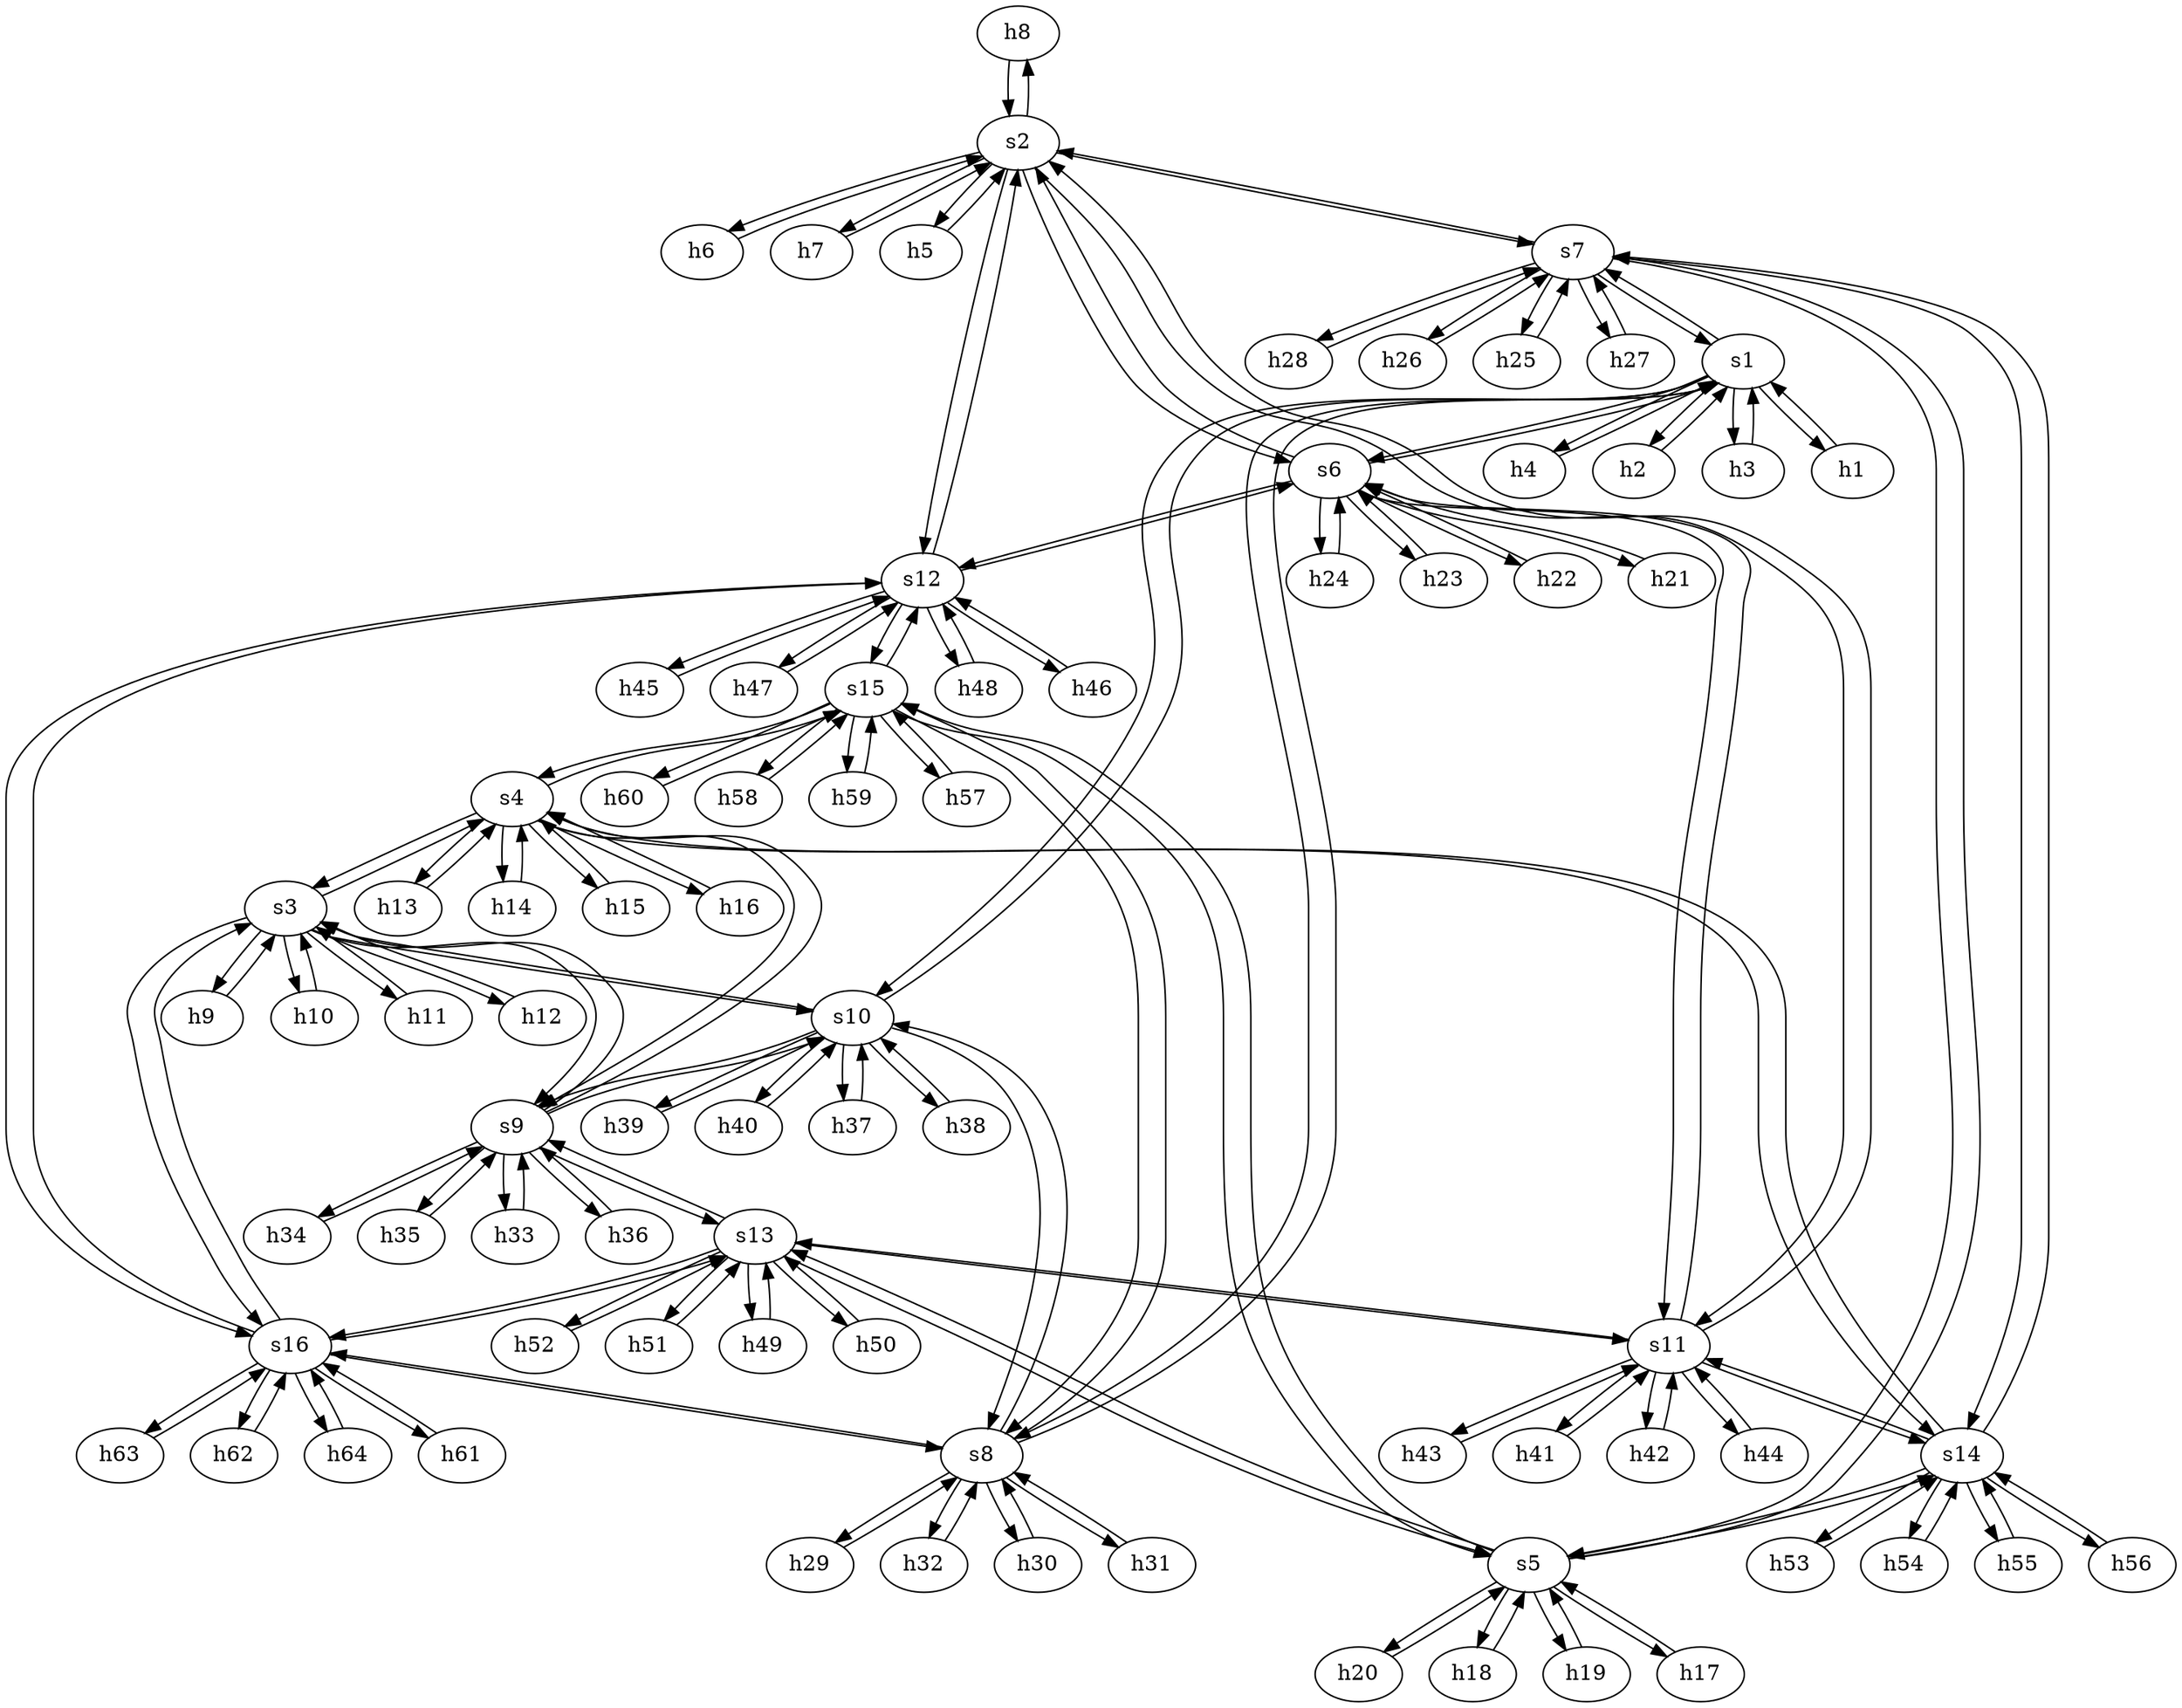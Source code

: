 strict digraph "random_regular_graph(4, 16)" {
	h8	 [ip="111.0.0.8",
		mac="0:0:0:0:0:8",
		type=host];
	s2	 [id=2,
		type=switch];
	h8 -> s2	 [capacity="1Gbps",
		cost=1,
		dst_port=7,
		src_port=0];
	h9	 [ip="111.0.0.9",
		mac="0:0:0:0:0:9",
		type=host];
	s3	 [id=3,
		type=switch];
	h9 -> s3	 [capacity="1Gbps",
		cost=1,
		dst_port=4,
		src_port=0];
	h52	 [ip="111.0.0.52",
		mac="0:0:0:0:0:34",
		type=host];
	s13	 [id=13,
		type=switch];
	h52 -> s13	 [capacity="1Gbps",
		cost=1,
		dst_port=7,
		src_port=0];
	h2	 [ip="111.0.0.2",
		mac="0:0:0:0:0:2",
		type=host];
	s1	 [id=1,
		type=switch];
	h2 -> s1	 [capacity="1Gbps",
		cost=1,
		dst_port=5,
		src_port=0];
	h3	 [ip="111.0.0.3",
		mac="0:0:0:0:0:3",
		type=host];
	h3 -> s1	 [capacity="1Gbps",
		cost=1,
		dst_port=6,
		src_port=0];
	h53	 [ip="111.0.0.53",
		mac="0:0:0:0:0:35",
		type=host];
	s14	 [id=14,
		type=switch];
	h53 -> s14	 [capacity="1Gbps",
		cost=1,
		dst_port=4,
		src_port=0];
	h1	 [ip="111.0.0.1",
		mac="0:0:0:0:0:1",
		type=host];
	h1 -> s1	 [capacity="1Gbps",
		cost=1,
		dst_port=4,
		src_port=0];
	h6	 [ip="111.0.0.6",
		mac="0:0:0:0:0:6",
		type=host];
	h6 -> s2	 [capacity="1Gbps",
		cost=1,
		dst_port=5,
		src_port=0];
	h7	 [ip="111.0.0.7",
		mac="0:0:0:0:0:7",
		type=host];
	h7 -> s2	 [capacity="1Gbps",
		cost=1,
		dst_port=6,
		src_port=0];
	h4	 [ip="111.0.0.4",
		mac="0:0:0:0:0:4",
		type=host];
	h4 -> s1	 [capacity="1Gbps",
		cost=1,
		dst_port=7,
		src_port=0];
	h5	 [ip="111.0.0.5",
		mac="0:0:0:0:0:5",
		type=host];
	h5 -> s2	 [capacity="1Gbps",
		cost=1,
		dst_port=4,
		src_port=0];
	h47	 [ip="111.0.0.47",
		mac="0:0:0:0:0:2f",
		type=host];
	s12	 [id=12,
		type=switch];
	h47 -> s12	 [capacity="1Gbps",
		cost=1,
		dst_port=6,
		src_port=0];
	h46	 [ip="111.0.0.46",
		mac="0:0:0:0:0:2e",
		type=host];
	h46 -> s12	 [capacity="1Gbps",
		cost=1,
		dst_port=5,
		src_port=0];
	h45	 [ip="111.0.0.45",
		mac="0:0:0:0:0:2d",
		type=host];
	h45 -> s12	 [capacity="1Gbps",
		cost=1,
		dst_port=4,
		src_port=0];
	h44	 [ip="111.0.0.44",
		mac="0:0:0:0:0:2c",
		type=host];
	s11	 [id=11,
		type=switch];
	h44 -> s11	 [capacity="1Gbps",
		cost=1,
		dst_port=7,
		src_port=0];
	h43	 [ip="111.0.0.43",
		mac="0:0:0:0:0:2b",
		type=host];
	h43 -> s11	 [capacity="1Gbps",
		cost=1,
		dst_port=6,
		src_port=0];
	h23	 [ip="111.0.0.23",
		mac="0:0:0:0:0:17",
		type=host];
	s6	 [id=6,
		type=switch];
	h23 -> s6	 [capacity="1Gbps",
		cost=1,
		dst_port=6,
		src_port=0];
	h41	 [ip="111.0.0.41",
		mac="0:0:0:0:0:29",
		type=host];
	h41 -> s11	 [capacity="1Gbps",
		cost=1,
		dst_port=4,
		src_port=0];
	h40	 [ip="111.0.0.40",
		mac="0:0:0:0:0:28",
		type=host];
	s10	 [id=10,
		type=switch];
	h40 -> s10	 [capacity="1Gbps",
		cost=1,
		dst_port=7,
		src_port=0];
	h61	 [ip="111.0.0.61",
		mac="0:0:0:0:0:3d",
		type=host];
	s16	 [id=16,
		type=switch];
	h61 -> s16	 [capacity="1Gbps",
		cost=1,
		dst_port=4,
		src_port=0];
	h60	 [ip="111.0.0.60",
		mac="0:0:0:0:0:3c",
		type=host];
	s15	 [id=15,
		type=switch];
	h60 -> s15	 [capacity="1Gbps",
		cost=1,
		dst_port=7,
		src_port=0];
	h63	 [ip="111.0.0.63",
		mac="0:0:0:0:0:3f",
		type=host];
	h63 -> s16	 [capacity="1Gbps",
		cost=1,
		dst_port=6,
		src_port=0];
	h22	 [ip="111.0.0.22",
		mac="0:0:0:0:0:16",
		type=host];
	h22 -> s6	 [capacity="1Gbps",
		cost=1,
		dst_port=5,
		src_port=0];
	h21	 [ip="111.0.0.21",
		mac="0:0:0:0:0:15",
		type=host];
	h21 -> s6	 [capacity="1Gbps",
		cost=1,
		dst_port=4,
		src_port=0];
	h51	 [ip="111.0.0.51",
		mac="0:0:0:0:0:33",
		type=host];
	h51 -> s13	 [capacity="1Gbps",
		cost=1,
		dst_port=6,
		src_port=0];
	h49	 [ip="111.0.0.49",
		mac="0:0:0:0:0:31",
		type=host];
	h49 -> s13	 [capacity="1Gbps",
		cost=1,
		dst_port=4,
		src_port=0];
	h48	 [ip="111.0.0.48",
		mac="0:0:0:0:0:30",
		type=host];
	h48 -> s12	 [capacity="1Gbps",
		cost=1,
		dst_port=7,
		src_port=0];
	s9	 [id=9,
		type=switch];
	s9 -> s3	 [capacity="1Gbps",
		cost=1,
		dst_port=0,
		src_port=0];
	s4	 [id=4,
		type=switch];
	s9 -> s4	 [capacity="1Gbps",
		cost=1,
		dst_port=1,
		src_port=3];
	s9 -> s13	 [capacity="1Gbps",
		cost=1,
		dst_port=0,
		src_port=1];
	s9 -> s10	 [capacity="1Gbps",
		cost=1,
		dst_port=3,
		src_port=2];
	h33	 [ip="111.0.0.33",
		mac="0:0:0:0:0:21",
		type=host];
	s9 -> h33	 [capacity="1Gbps",
		cost=1,
		dst_port=0,
		src_port=4];
	h36	 [ip="111.0.0.36",
		mac="0:0:0:0:0:24",
		type=host];
	s9 -> h36	 [capacity="1Gbps",
		cost=1,
		dst_port=0,
		src_port=7];
	h34	 [ip="111.0.0.34",
		mac="0:0:0:0:0:22",
		type=host];
	s9 -> h34	 [capacity="1Gbps",
		cost=1,
		dst_port=0,
		src_port=5];
	h35	 [ip="111.0.0.35",
		mac="0:0:0:0:0:23",
		type=host];
	s9 -> h35	 [capacity="1Gbps",
		cost=1,
		dst_port=0,
		src_port=6];
	s8	 [id=8,
		type=switch];
	h29	 [ip="111.0.0.29",
		mac="0:0:0:0:0:1d",
		type=host];
	s8 -> h29	 [capacity="1Gbps",
		cost=1,
		dst_port=0,
		src_port=4];
	s8 -> s1	 [capacity="1Gbps",
		cost=1,
		dst_port=0,
		src_port=0];
	s8 -> s10	 [capacity="1Gbps",
		cost=1,
		dst_port=2,
		src_port=1];
	s8 -> s16	 [capacity="1Gbps",
		cost=1,
		dst_port=2,
		src_port=2];
	s8 -> s15	 [capacity="1Gbps",
		cost=1,
		dst_port=1,
		src_port=3];
	h32	 [ip="111.0.0.32",
		mac="0:0:0:0:0:20",
		type=host];
	s8 -> h32	 [capacity="1Gbps",
		cost=1,
		dst_port=0,
		src_port=7];
	h30	 [ip="111.0.0.30",
		mac="0:0:0:0:0:1e",
		type=host];
	s8 -> h30	 [capacity="1Gbps",
		cost=1,
		dst_port=0,
		src_port=5];
	h31	 [ip="111.0.0.31",
		mac="0:0:0:0:0:1f",
		type=host];
	s8 -> h31	 [capacity="1Gbps",
		cost=1,
		dst_port=0,
		src_port=6];
	h29 -> s8	 [capacity="1Gbps",
		cost=1,
		dst_port=4,
		src_port=0];
	h28	 [ip="111.0.0.28",
		mac="0:0:0:0:0:1c",
		type=host];
	s7	 [id=7,
		type=switch];
	h28 -> s7	 [capacity="1Gbps",
		cost=1,
		dst_port=7,
		src_port=0];
	s3 -> h9	 [capacity="1Gbps",
		cost=1,
		dst_port=0,
		src_port=4];
	s3 -> s9	 [capacity="1Gbps",
		cost=1,
		dst_port=0,
		src_port=0];
	s3 -> s4	 [capacity="1Gbps",
		cost=1,
		dst_port=0,
		src_port=3];
	s3 -> s10	 [capacity="1Gbps",
		cost=1,
		dst_port=0,
		src_port=1];
	s3 -> s16	 [capacity="1Gbps",
		cost=1,
		dst_port=0,
		src_port=2];
	h10	 [ip="111.0.0.10",
		mac="0:0:0:0:0:a",
		type=host];
	s3 -> h10	 [capacity="1Gbps",
		cost=1,
		dst_port=0,
		src_port=5];
	h11	 [ip="111.0.0.11",
		mac="0:0:0:0:0:b",
		type=host];
	s3 -> h11	 [capacity="1Gbps",
		cost=1,
		dst_port=0,
		src_port=6];
	h12	 [ip="111.0.0.12",
		mac="0:0:0:0:0:c",
		type=host];
	s3 -> h12	 [capacity="1Gbps",
		cost=1,
		dst_port=0,
		src_port=7];
	s2 -> h8	 [capacity="1Gbps",
		cost=1,
		dst_port=0,
		src_port=7];
	s2 -> h6	 [capacity="1Gbps",
		cost=1,
		dst_port=0,
		src_port=5];
	s2 -> h7	 [capacity="1Gbps",
		cost=1,
		dst_port=0,
		src_port=6];
	s2 -> h5	 [capacity="1Gbps",
		cost=1,
		dst_port=0,
		src_port=4];
	s2 -> s7	 [capacity="1Gbps",
		cost=1,
		dst_port=0,
		src_port=2];
	s2 -> s6	 [capacity="1Gbps",
		cost=1,
		dst_port=0,
		src_port=3];
	s2 -> s12	 [capacity="1Gbps",
		cost=1,
		dst_port=0,
		src_port=0];
	s2 -> s11	 [capacity="1Gbps",
		cost=1,
		dst_port=1,
		src_port=1];
	s1 -> h2	 [capacity="1Gbps",
		cost=1,
		dst_port=0,
		src_port=5];
	s1 -> h3	 [capacity="1Gbps",
		cost=1,
		dst_port=0,
		src_port=6];
	s1 -> h1	 [capacity="1Gbps",
		cost=1,
		dst_port=0,
		src_port=4];
	s1 -> h4	 [capacity="1Gbps",
		cost=1,
		dst_port=0,
		src_port=7];
	s1 -> s8	 [capacity="1Gbps",
		cost=1,
		dst_port=0,
		src_port=3];
	s1 -> s7	 [capacity="1Gbps",
		cost=1,
		dst_port=1,
		src_port=1];
	s1 -> s6	 [capacity="1Gbps",
		cost=1,
		dst_port=1,
		src_port=2];
	s1 -> s10	 [capacity="1Gbps",
		cost=1,
		dst_port=1,
		src_port=0];
	h26	 [ip="111.0.0.26",
		mac="0:0:0:0:0:1a",
		type=host];
	h26 -> s7	 [capacity="1Gbps",
		cost=1,
		dst_port=5,
		src_port=0];
	s7 -> h28	 [capacity="1Gbps",
		cost=1,
		dst_port=0,
		src_port=7];
	s7 -> s2	 [capacity="1Gbps",
		cost=1,
		dst_port=2,
		src_port=0];
	s7 -> s1	 [capacity="1Gbps",
		cost=1,
		dst_port=1,
		src_port=1];
	s7 -> h26	 [capacity="1Gbps",
		cost=1,
		dst_port=0,
		src_port=5];
	s5	 [id=5,
		type=switch];
	s7 -> s5	 [capacity="1Gbps",
		cost=1,
		dst_port=1,
		src_port=2];
	s7 -> s14	 [capacity="1Gbps",
		cost=1,
		dst_port=1,
		src_port=3];
	h25	 [ip="111.0.0.25",
		mac="0:0:0:0:0:19",
		type=host];
	s7 -> h25	 [capacity="1Gbps",
		cost=1,
		dst_port=0,
		src_port=4];
	h27	 [ip="111.0.0.27",
		mac="0:0:0:0:0:1b",
		type=host];
	s7 -> h27	 [capacity="1Gbps",
		cost=1,
		dst_port=0,
		src_port=6];
	s6 -> h23	 [capacity="1Gbps",
		cost=1,
		dst_port=0,
		src_port=6];
	s6 -> h22	 [capacity="1Gbps",
		cost=1,
		dst_port=0,
		src_port=5];
	s6 -> h21	 [capacity="1Gbps",
		cost=1,
		dst_port=0,
		src_port=4];
	s6 -> s2	 [capacity="1Gbps",
		cost=1,
		dst_port=3,
		src_port=0];
	s6 -> s1	 [capacity="1Gbps",
		cost=1,
		dst_port=2,
		src_port=1];
	s6 -> s12	 [capacity="1Gbps",
		cost=1,
		dst_port=1,
		src_port=3];
	s6 -> s11	 [capacity="1Gbps",
		cost=1,
		dst_port=2,
		src_port=2];
	h24	 [ip="111.0.0.24",
		mac="0:0:0:0:0:18",
		type=host];
	s6 -> h24	 [capacity="1Gbps",
		cost=1,
		dst_port=0,
		src_port=7];
	s5 -> s7	 [capacity="1Gbps",
		cost=1,
		dst_port=2,
		src_port=1];
	h20	 [ip="111.0.0.20",
		mac="0:0:0:0:0:14",
		type=host];
	s5 -> h20	 [capacity="1Gbps",
		cost=1,
		dst_port=0,
		src_port=7];
	s5 -> s13	 [capacity="1Gbps",
		cost=1,
		dst_port=2,
		src_port=0];
	s5 -> s15	 [capacity="1Gbps",
		cost=1,
		dst_port=2,
		src_port=2];
	s5 -> s14	 [capacity="1Gbps",
		cost=1,
		dst_port=2,
		src_port=3];
	h18	 [ip="111.0.0.18",
		mac="0:0:0:0:0:12",
		type=host];
	s5 -> h18	 [capacity="1Gbps",
		cost=1,
		dst_port=0,
		src_port=5];
	h19	 [ip="111.0.0.19",
		mac="0:0:0:0:0:13",
		type=host];
	s5 -> h19	 [capacity="1Gbps",
		cost=1,
		dst_port=0,
		src_port=6];
	h17	 [ip="111.0.0.17",
		mac="0:0:0:0:0:11",
		type=host];
	s5 -> h17	 [capacity="1Gbps",
		cost=1,
		dst_port=0,
		src_port=4];
	s4 -> s9	 [capacity="1Gbps",
		cost=1,
		dst_port=3,
		src_port=1];
	s4 -> s3	 [capacity="1Gbps",
		cost=1,
		dst_port=3,
		src_port=0];
	s4 -> s15	 [capacity="1Gbps",
		cost=1,
		dst_port=3,
		src_port=2];
	s4 -> s14	 [capacity="1Gbps",
		cost=1,
		dst_port=3,
		src_port=3];
	h13	 [ip="111.0.0.13",
		mac="0:0:0:0:0:d",
		type=host];
	s4 -> h13	 [capacity="1Gbps",
		cost=1,
		dst_port=0,
		src_port=4];
	h14	 [ip="111.0.0.14",
		mac="0:0:0:0:0:e",
		type=host];
	s4 -> h14	 [capacity="1Gbps",
		cost=1,
		dst_port=0,
		src_port=5];
	h15	 [ip="111.0.0.15",
		mac="0:0:0:0:0:f",
		type=host];
	s4 -> h15	 [capacity="1Gbps",
		cost=1,
		dst_port=0,
		src_port=6];
	h16	 [ip="111.0.0.16",
		mac="0:0:0:0:0:10",
		type=host];
	s4 -> h16	 [capacity="1Gbps",
		cost=1,
		dst_port=0,
		src_port=7];
	h20 -> s5	 [capacity="1Gbps",
		cost=1,
		dst_port=7,
		src_port=0];
	h54	 [ip="111.0.0.54",
		mac="0:0:0:0:0:36",
		type=host];
	h54 -> s14	 [capacity="1Gbps",
		cost=1,
		dst_port=5,
		src_port=0];
	s13 -> h52	 [capacity="1Gbps",
		cost=1,
		dst_port=0,
		src_port=7];
	s13 -> h51	 [capacity="1Gbps",
		cost=1,
		dst_port=0,
		src_port=6];
	s13 -> h49	 [capacity="1Gbps",
		cost=1,
		dst_port=0,
		src_port=4];
	s13 -> s9	 [capacity="1Gbps",
		cost=1,
		dst_port=1,
		src_port=0];
	s13 -> s5	 [capacity="1Gbps",
		cost=1,
		dst_port=0,
		src_port=2];
	s13 -> s11	 [capacity="1Gbps",
		cost=1,
		dst_port=0,
		src_port=1];
	s13 -> s16	 [capacity="1Gbps",
		cost=1,
		dst_port=3,
		src_port=3];
	h50	 [ip="111.0.0.50",
		mac="0:0:0:0:0:32",
		type=host];
	s13 -> h50	 [capacity="1Gbps",
		cost=1,
		dst_port=0,
		src_port=5];
	s12 -> h47	 [capacity="1Gbps",
		cost=1,
		dst_port=0,
		src_port=6];
	s12 -> h46	 [capacity="1Gbps",
		cost=1,
		dst_port=0,
		src_port=5];
	s12 -> h45	 [capacity="1Gbps",
		cost=1,
		dst_port=0,
		src_port=4];
	s12 -> h48	 [capacity="1Gbps",
		cost=1,
		dst_port=0,
		src_port=7];
	s12 -> s2	 [capacity="1Gbps",
		cost=1,
		dst_port=0,
		src_port=0];
	s12 -> s6	 [capacity="1Gbps",
		cost=1,
		dst_port=3,
		src_port=1];
	s12 -> s16	 [capacity="1Gbps",
		cost=1,
		dst_port=1,
		src_port=3];
	s12 -> s15	 [capacity="1Gbps",
		cost=1,
		dst_port=0,
		src_port=2];
	s11 -> h44	 [capacity="1Gbps",
		cost=1,
		dst_port=0,
		src_port=7];
	s11 -> h43	 [capacity="1Gbps",
		cost=1,
		dst_port=0,
		src_port=6];
	s11 -> h41	 [capacity="1Gbps",
		cost=1,
		dst_port=0,
		src_port=4];
	s11 -> s2	 [capacity="1Gbps",
		cost=1,
		dst_port=1,
		src_port=1];
	s11 -> s6	 [capacity="1Gbps",
		cost=1,
		dst_port=2,
		src_port=2];
	s11 -> s13	 [capacity="1Gbps",
		cost=1,
		dst_port=1,
		src_port=0];
	s11 -> s14	 [capacity="1Gbps",
		cost=1,
		dst_port=0,
		src_port=3];
	h42	 [ip="111.0.0.42",
		mac="0:0:0:0:0:2a",
		type=host];
	s11 -> h42	 [capacity="1Gbps",
		cost=1,
		dst_port=0,
		src_port=5];
	s10 -> h40	 [capacity="1Gbps",
		cost=1,
		dst_port=0,
		src_port=7];
	s10 -> s9	 [capacity="1Gbps",
		cost=1,
		dst_port=2,
		src_port=1];
	s10 -> s8	 [capacity="1Gbps",
		cost=1,
		dst_port=1,
		src_port=2];
	s10 -> s3	 [capacity="1Gbps",
		cost=1,
		dst_port=1,
		src_port=0];
	s10 -> s1	 [capacity="1Gbps",
		cost=1,
		dst_port=3,
		src_port=3];
	h37	 [ip="111.0.0.37",
		mac="0:0:0:0:0:25",
		type=host];
	s10 -> h37	 [capacity="1Gbps",
		cost=1,
		dst_port=0,
		src_port=4];
	h38	 [ip="111.0.0.38",
		mac="0:0:0:0:0:26",
		type=host];
	s10 -> h38	 [capacity="1Gbps",
		cost=1,
		dst_port=0,
		src_port=5];
	h39	 [ip="111.0.0.39",
		mac="0:0:0:0:0:27",
		type=host];
	s10 -> h39	 [capacity="1Gbps",
		cost=1,
		dst_port=0,
		src_port=6];
	h62	 [ip="111.0.0.62",
		mac="0:0:0:0:0:3e",
		type=host];
	h62 -> s16	 [capacity="1Gbps",
		cost=1,
		dst_port=5,
		src_port=0];
	s16 -> h61	 [capacity="1Gbps",
		cost=1,
		dst_port=0,
		src_port=4];
	s16 -> h63	 [capacity="1Gbps",
		cost=1,
		dst_port=0,
		src_port=6];
	s16 -> s8	 [capacity="1Gbps",
		cost=1,
		dst_port=2,
		src_port=2];
	s16 -> s3	 [capacity="1Gbps",
		cost=1,
		dst_port=2,
		src_port=0];
	s16 -> s13	 [capacity="1Gbps",
		cost=1,
		dst_port=3,
		src_port=3];
	s16 -> s12	 [capacity="1Gbps",
		cost=1,
		dst_port=3,
		src_port=1];
	s16 -> h62	 [capacity="1Gbps",
		cost=1,
		dst_port=0,
		src_port=5];
	h64	 [ip="111.0.0.64",
		mac="0:0:0:0:0:40",
		type=host];
	s16 -> h64	 [capacity="1Gbps",
		cost=1,
		dst_port=0,
		src_port=7];
	s15 -> h60	 [capacity="1Gbps",
		cost=1,
		dst_port=0,
		src_port=7];
	s15 -> s8	 [capacity="1Gbps",
		cost=1,
		dst_port=3,
		src_port=1];
	s15 -> s5	 [capacity="1Gbps",
		cost=1,
		dst_port=2,
		src_port=2];
	s15 -> s4	 [capacity="1Gbps",
		cost=1,
		dst_port=2,
		src_port=3];
	s15 -> s12	 [capacity="1Gbps",
		cost=1,
		dst_port=2,
		src_port=0];
	h58	 [ip="111.0.0.58",
		mac="0:0:0:0:0:3a",
		type=host];
	s15 -> h58	 [capacity="1Gbps",
		cost=1,
		dst_port=0,
		src_port=5];
	h59	 [ip="111.0.0.59",
		mac="0:0:0:0:0:3b",
		type=host];
	s15 -> h59	 [capacity="1Gbps",
		cost=1,
		dst_port=0,
		src_port=6];
	h57	 [ip="111.0.0.57",
		mac="0:0:0:0:0:39",
		type=host];
	s15 -> h57	 [capacity="1Gbps",
		cost=1,
		dst_port=0,
		src_port=4];
	s14 -> h53	 [capacity="1Gbps",
		cost=1,
		dst_port=0,
		src_port=4];
	s14 -> s7	 [capacity="1Gbps",
		cost=1,
		dst_port=3,
		src_port=1];
	s14 -> s5	 [capacity="1Gbps",
		cost=1,
		dst_port=3,
		src_port=2];
	s14 -> s4	 [capacity="1Gbps",
		cost=1,
		dst_port=3,
		src_port=3];
	s14 -> h54	 [capacity="1Gbps",
		cost=1,
		dst_port=0,
		src_port=5];
	s14 -> s11	 [capacity="1Gbps",
		cost=1,
		dst_port=3,
		src_port=0];
	h55	 [ip="111.0.0.55",
		mac="0:0:0:0:0:37",
		type=host];
	s14 -> h55	 [capacity="1Gbps",
		cost=1,
		dst_port=0,
		src_port=6];
	h56	 [ip="111.0.0.56",
		mac="0:0:0:0:0:38",
		type=host];
	s14 -> h56	 [capacity="1Gbps",
		cost=1,
		dst_port=0,
		src_port=7];
	h32 -> s8	 [capacity="1Gbps",
		cost=1,
		dst_port=7,
		src_port=0];
	h33 -> s9	 [capacity="1Gbps",
		cost=1,
		dst_port=4,
		src_port=0];
	h30 -> s8	 [capacity="1Gbps",
		cost=1,
		dst_port=5,
		src_port=0];
	h31 -> s8	 [capacity="1Gbps",
		cost=1,
		dst_port=6,
		src_port=0];
	h36 -> s9	 [capacity="1Gbps",
		cost=1,
		dst_port=7,
		src_port=0];
	h37 -> s10	 [capacity="1Gbps",
		cost=1,
		dst_port=4,
		src_port=0];
	h34 -> s9	 [capacity="1Gbps",
		cost=1,
		dst_port=5,
		src_port=0];
	h35 -> s9	 [capacity="1Gbps",
		cost=1,
		dst_port=6,
		src_port=0];
	h38 -> s10	 [capacity="1Gbps",
		cost=1,
		dst_port=5,
		src_port=0];
	h39 -> s10	 [capacity="1Gbps",
		cost=1,
		dst_port=6,
		src_port=0];
	h58 -> s15	 [capacity="1Gbps",
		cost=1,
		dst_port=5,
		src_port=0];
	h59 -> s15	 [capacity="1Gbps",
		cost=1,
		dst_port=6,
		src_port=0];
	h18 -> s5	 [capacity="1Gbps",
		cost=1,
		dst_port=5,
		src_port=0];
	h19 -> s5	 [capacity="1Gbps",
		cost=1,
		dst_port=6,
		src_port=0];
	h55 -> s14	 [capacity="1Gbps",
		cost=1,
		dst_port=6,
		src_port=0];
	h10 -> s3	 [capacity="1Gbps",
		cost=1,
		dst_port=5,
		src_port=0];
	h11 -> s3	 [capacity="1Gbps",
		cost=1,
		dst_port=6,
		src_port=0];
	h12 -> s3	 [capacity="1Gbps",
		cost=1,
		dst_port=7,
		src_port=0];
	h13 -> s4	 [capacity="1Gbps",
		cost=1,
		dst_port=4,
		src_port=0];
	h14 -> s4	 [capacity="1Gbps",
		cost=1,
		dst_port=5,
		src_port=0];
	h15 -> s4	 [capacity="1Gbps",
		cost=1,
		dst_port=6,
		src_port=0];
	h16 -> s4	 [capacity="1Gbps",
		cost=1,
		dst_port=7,
		src_port=0];
	h17 -> s5	 [capacity="1Gbps",
		cost=1,
		dst_port=4,
		src_port=0];
	h25 -> s7	 [capacity="1Gbps",
		cost=1,
		dst_port=4,
		src_port=0];
	h57 -> s15	 [capacity="1Gbps",
		cost=1,
		dst_port=4,
		src_port=0];
	h56 -> s14	 [capacity="1Gbps",
		cost=1,
		dst_port=7,
		src_port=0];
	h24 -> s6	 [capacity="1Gbps",
		cost=1,
		dst_port=7,
		src_port=0];
	h64 -> s16	 [capacity="1Gbps",
		cost=1,
		dst_port=7,
		src_port=0];
	h50 -> s13	 [capacity="1Gbps",
		cost=1,
		dst_port=5,
		src_port=0];
	h27 -> s7	 [capacity="1Gbps",
		cost=1,
		dst_port=6,
		src_port=0];
	h42 -> s11	 [capacity="1Gbps",
		cost=1,
		dst_port=5,
		src_port=0];
}
